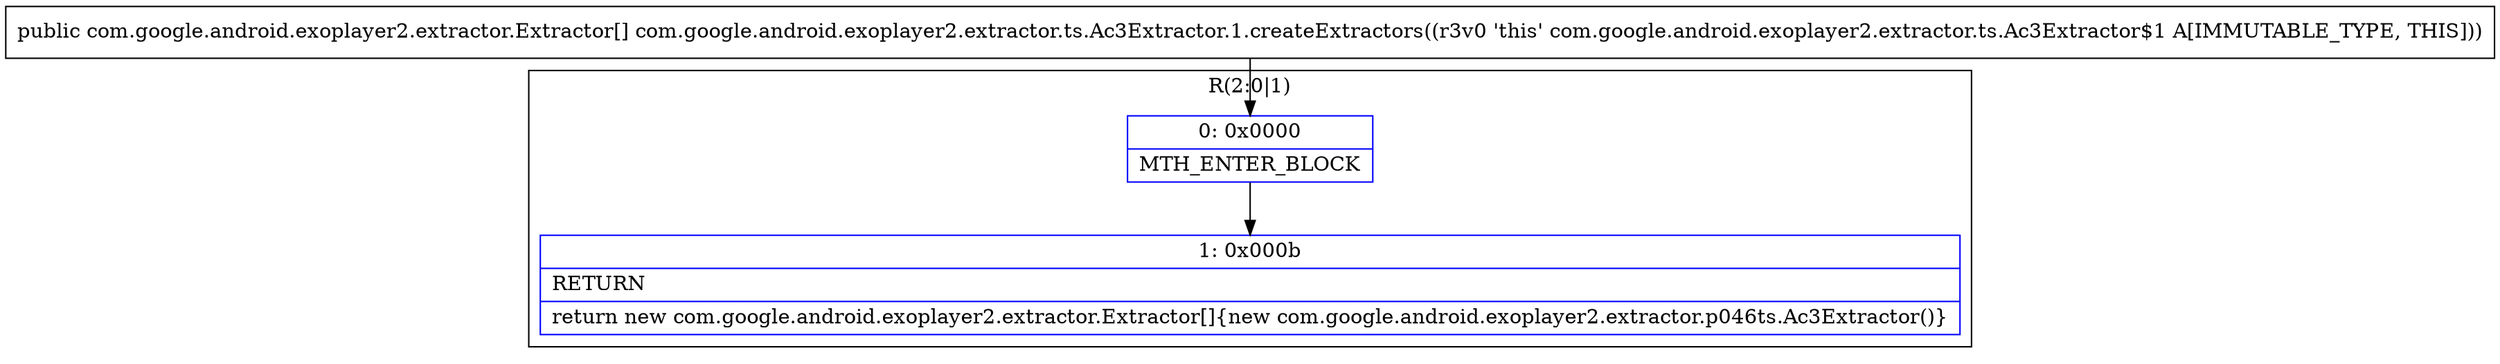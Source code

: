 digraph "CFG forcom.google.android.exoplayer2.extractor.ts.Ac3Extractor.1.createExtractors()[Lcom\/google\/android\/exoplayer2\/extractor\/Extractor;" {
subgraph cluster_Region_2085402241 {
label = "R(2:0|1)";
node [shape=record,color=blue];
Node_0 [shape=record,label="{0\:\ 0x0000|MTH_ENTER_BLOCK\l}"];
Node_1 [shape=record,label="{1\:\ 0x000b|RETURN\l|return new com.google.android.exoplayer2.extractor.Extractor[]\{new com.google.android.exoplayer2.extractor.p046ts.Ac3Extractor()\}\l}"];
}
MethodNode[shape=record,label="{public com.google.android.exoplayer2.extractor.Extractor[] com.google.android.exoplayer2.extractor.ts.Ac3Extractor.1.createExtractors((r3v0 'this' com.google.android.exoplayer2.extractor.ts.Ac3Extractor$1 A[IMMUTABLE_TYPE, THIS])) }"];
MethodNode -> Node_0;
Node_0 -> Node_1;
}

